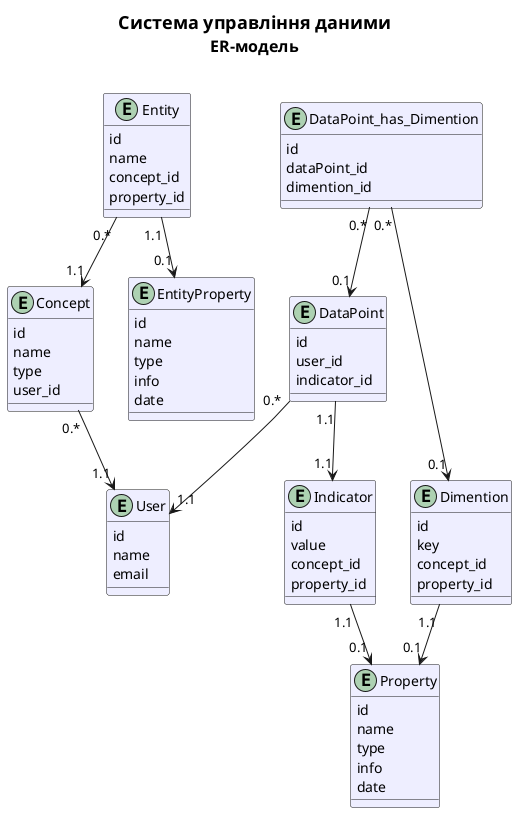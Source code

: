 @startuml

title
<font size=18 color=black> Система управління даними
<font size=16 color=black> ER-модель

end title


entity User #eeeeff {
    id
	name
	email
}

entity Concept #eeeeff {
    id
	name
	type
	user_id
}

entity DataPoint #eeeeff {
    id
	user_id
	indicator_id
}

entity DataPoint_has_Dimention #eeeeff {
    id
	dataPoint_id
	dimention_id
}

entity Dimention #eeeeff {
    id
    key
	concept_id
	property_id
}

entity Property #eeeeff {
    id
    name
	type
	info
	date
}

entity EntityProperty #eeeeff {
    id
    name
	type
	info
	date
}

entity Indicator #eeeeff {
    id
    value
	concept_id
	property_id
}

entity Entity #eeeeff {
    id
    name
	concept_id
	property_id
}


Concept "0.*" --> "1.1" User
DataPoint "0.*" --> "1.1" User
DataPoint "1.1" --> "1.1" Indicator
DataPoint_has_Dimention "0.*" --> "0.1" DataPoint
DataPoint_has_Dimention "0.*" --> "0.1" Dimention
Dimention "1.1" --> "0.1" Property
Indicator "1.1" --> "0.1" Property
Entity "0.*" --> "1.1" Concept
Entity "1.1" --> "0.1" EntityProperty


@enduml